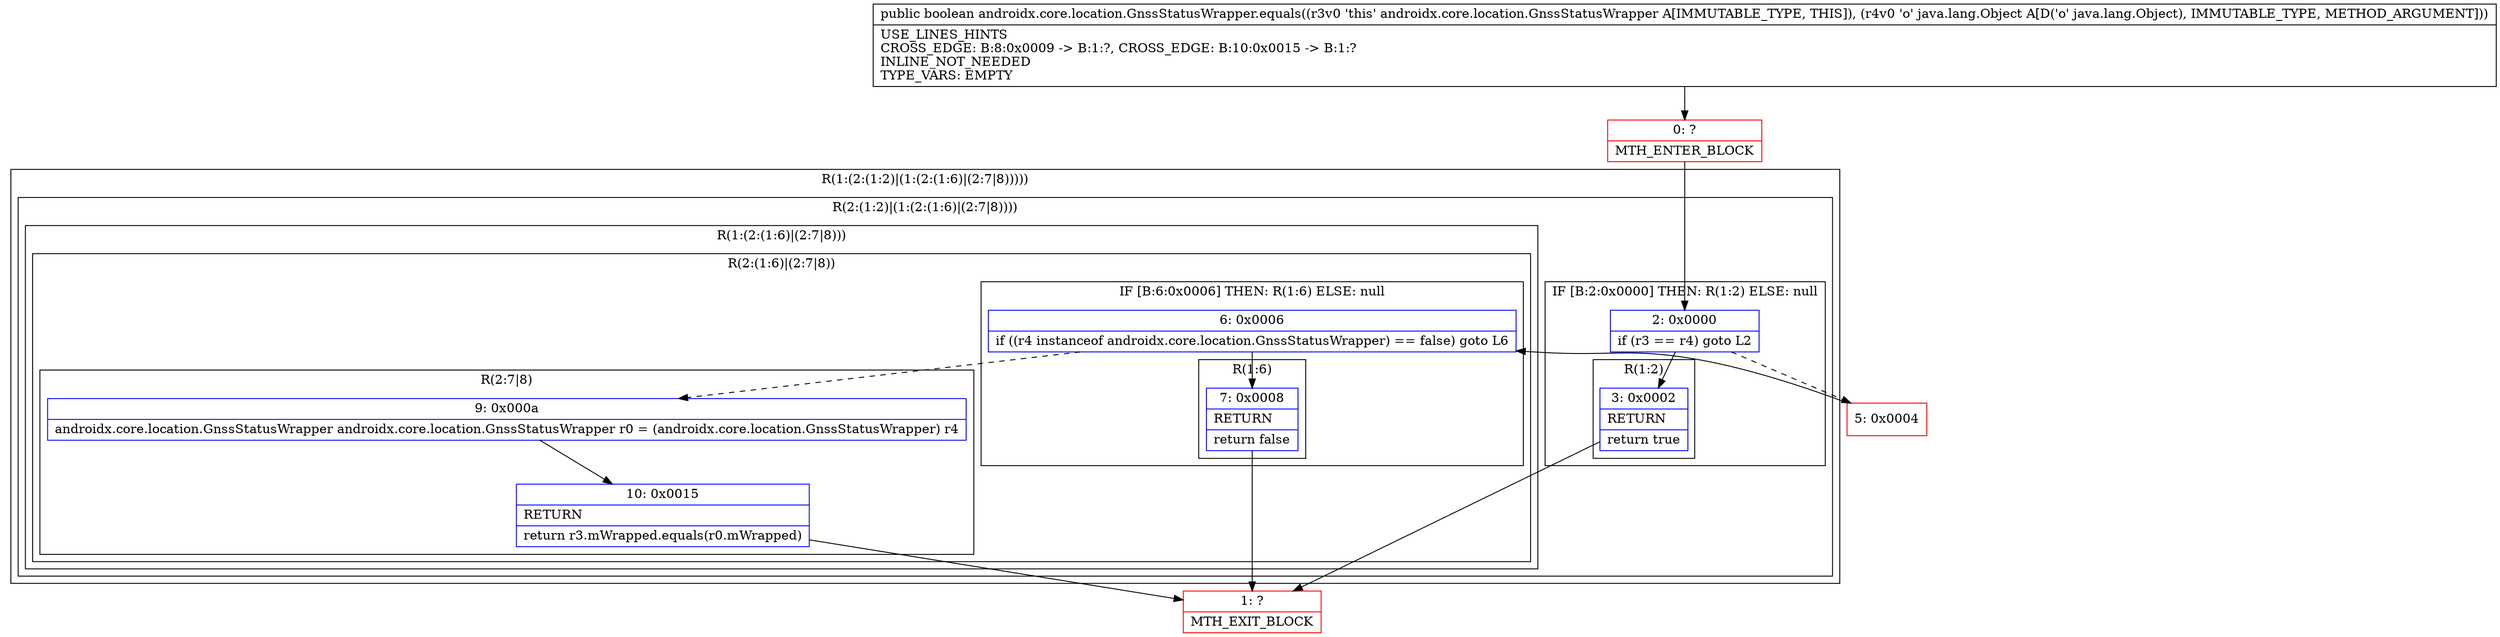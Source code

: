 digraph "CFG forandroidx.core.location.GnssStatusWrapper.equals(Ljava\/lang\/Object;)Z" {
subgraph cluster_Region_1484010153 {
label = "R(1:(2:(1:2)|(1:(2:(1:6)|(2:7|8)))))";
node [shape=record,color=blue];
subgraph cluster_Region_764952887 {
label = "R(2:(1:2)|(1:(2:(1:6)|(2:7|8))))";
node [shape=record,color=blue];
subgraph cluster_IfRegion_505705116 {
label = "IF [B:2:0x0000] THEN: R(1:2) ELSE: null";
node [shape=record,color=blue];
Node_2 [shape=record,label="{2\:\ 0x0000|if (r3 == r4) goto L2\l}"];
subgraph cluster_Region_562774364 {
label = "R(1:2)";
node [shape=record,color=blue];
Node_3 [shape=record,label="{3\:\ 0x0002|RETURN\l|return true\l}"];
}
}
subgraph cluster_Region_1486085822 {
label = "R(1:(2:(1:6)|(2:7|8)))";
node [shape=record,color=blue];
subgraph cluster_Region_929934690 {
label = "R(2:(1:6)|(2:7|8))";
node [shape=record,color=blue];
subgraph cluster_IfRegion_174102913 {
label = "IF [B:6:0x0006] THEN: R(1:6) ELSE: null";
node [shape=record,color=blue];
Node_6 [shape=record,label="{6\:\ 0x0006|if ((r4 instanceof androidx.core.location.GnssStatusWrapper) == false) goto L6\l}"];
subgraph cluster_Region_1905965104 {
label = "R(1:6)";
node [shape=record,color=blue];
Node_7 [shape=record,label="{7\:\ 0x0008|RETURN\l|return false\l}"];
}
}
subgraph cluster_Region_72519069 {
label = "R(2:7|8)";
node [shape=record,color=blue];
Node_9 [shape=record,label="{9\:\ 0x000a|androidx.core.location.GnssStatusWrapper androidx.core.location.GnssStatusWrapper r0 = (androidx.core.location.GnssStatusWrapper) r4\l}"];
Node_10 [shape=record,label="{10\:\ 0x0015|RETURN\l|return r3.mWrapped.equals(r0.mWrapped)\l}"];
}
}
}
}
}
Node_0 [shape=record,color=red,label="{0\:\ ?|MTH_ENTER_BLOCK\l}"];
Node_1 [shape=record,color=red,label="{1\:\ ?|MTH_EXIT_BLOCK\l}"];
Node_5 [shape=record,color=red,label="{5\:\ 0x0004}"];
MethodNode[shape=record,label="{public boolean androidx.core.location.GnssStatusWrapper.equals((r3v0 'this' androidx.core.location.GnssStatusWrapper A[IMMUTABLE_TYPE, THIS]), (r4v0 'o' java.lang.Object A[D('o' java.lang.Object), IMMUTABLE_TYPE, METHOD_ARGUMENT]))  | USE_LINES_HINTS\lCROSS_EDGE: B:8:0x0009 \-\> B:1:?, CROSS_EDGE: B:10:0x0015 \-\> B:1:?\lINLINE_NOT_NEEDED\lTYPE_VARS: EMPTY\l}"];
MethodNode -> Node_0;Node_2 -> Node_3;
Node_2 -> Node_5[style=dashed];
Node_3 -> Node_1;
Node_6 -> Node_7;
Node_6 -> Node_9[style=dashed];
Node_7 -> Node_1;
Node_9 -> Node_10;
Node_10 -> Node_1;
Node_0 -> Node_2;
Node_5 -> Node_6;
}

